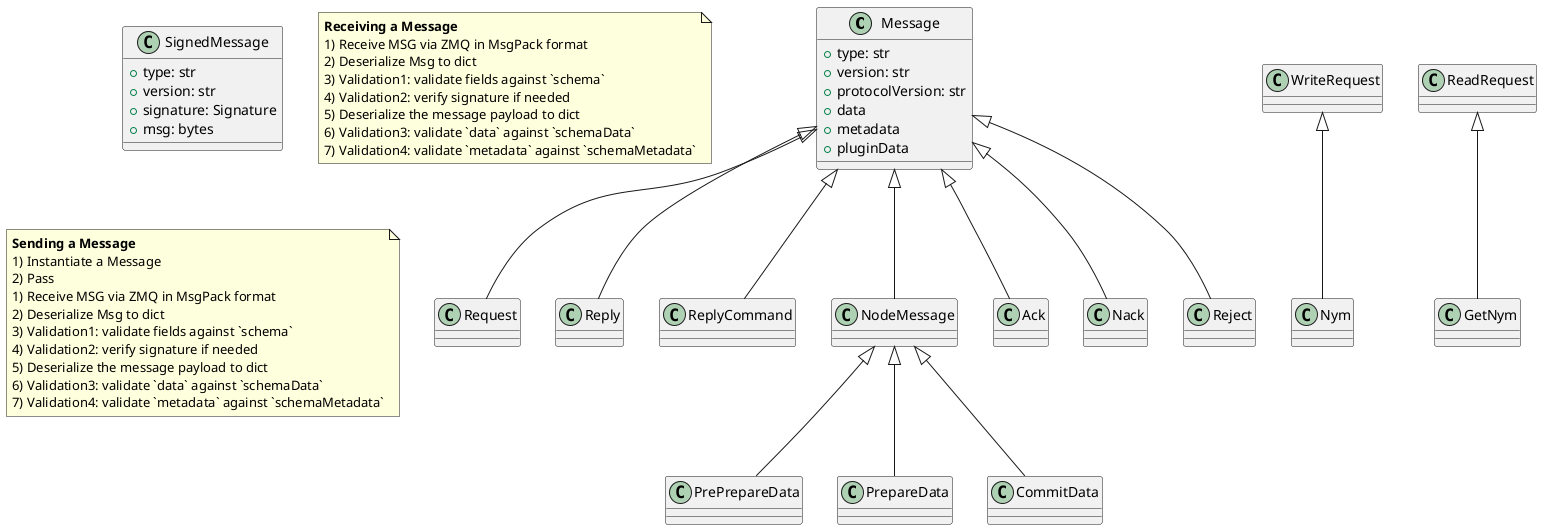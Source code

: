 @startuml

class Message {
+type: str
+version: str
+protocolVersion: str
+data
+metadata
+pluginData
}

class SignedMessage {
+type: str
+version: str
+signature: Signature
+msg: bytes
}



Message <|-- Request

Message <|-- Reply
Message <|-- ReplyCommand

Message <|-- NodeMessage

Message <|-- Ack
Message <|-- Nack
Message <|-- Reject

WriteRequest <|-- Nym
ReadRequest <|-- GetNym

NodeMessage <|-- PrePrepareData
NodeMessage <|-- PrepareData
NodeMessage <|-- CommitData

note as N1
<b>Receiving a Message</b>
1) Receive MSG via ZMQ in MsgPack format
2) Deserialize Msg to dict
3) Validation1: validate fields against `schema`
4) Validation2: verify signature if needed
5) Deserialize the message payload to dict
6) Validation3: validate `data` against `schemaData`
7) Validation4: validate `metadata` against `schemaMetadata`
end note

note as N2
<b>Sending a Message</b>
1) Instantiate a Message
2) Pass
1) Receive MSG via ZMQ in MsgPack format
2) Deserialize Msg to dict
3) Validation1: validate fields against `schema`
4) Validation2: verify signature if needed
5) Deserialize the message payload to dict
6) Validation3: validate `data` against `schemaData`
7) Validation4: validate `metadata` against `schemaMetadata`
end note


@enduml